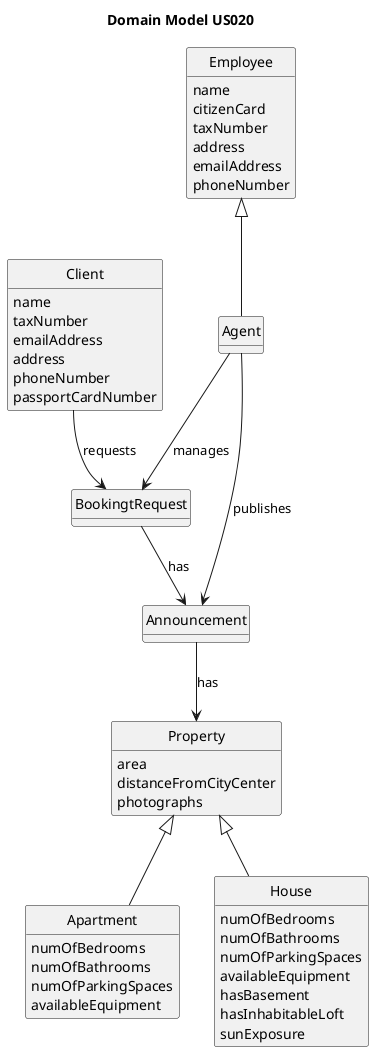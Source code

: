 @startuml
skinparam monochrome true
skinparam packageStyle rectangle
skinparam shadowing false

'left to right direction

skinparam classAttributeIconSize 0

hide circle
hide methods

title Domain Model US020

class Property{
    area
    distanceFromCityCenter
    photographs
}

class Agent{}

class Client{
    name
    taxNumber
    emailAddress
    address
    phoneNumber
    passportCardNumber
}

class Apartment{
    numOfBedrooms
    numOfBathrooms
    numOfParkingSpaces
    availableEquipment
}

class House{
    numOfBedrooms
    numOfBathrooms
    numOfParkingSpaces
    availableEquipment
    hasBasement
    hasInhabitableLoft
    sunExposure
}

class Employee{
    name
    citizenCard
    taxNumber
    address
    emailAddress
    phoneNumber
}

class Announcement{}

class BookingtRequest{}

Agent-->Announcement: publishes
Announcement --> Property:has
BookingtRequest-->Announcement:has
Agent--> BookingtRequest : manages
Client --> BookingtRequest :requests
Property <|-- Apartment
Property <|-- House
Employee <|-- Agent
@enduml